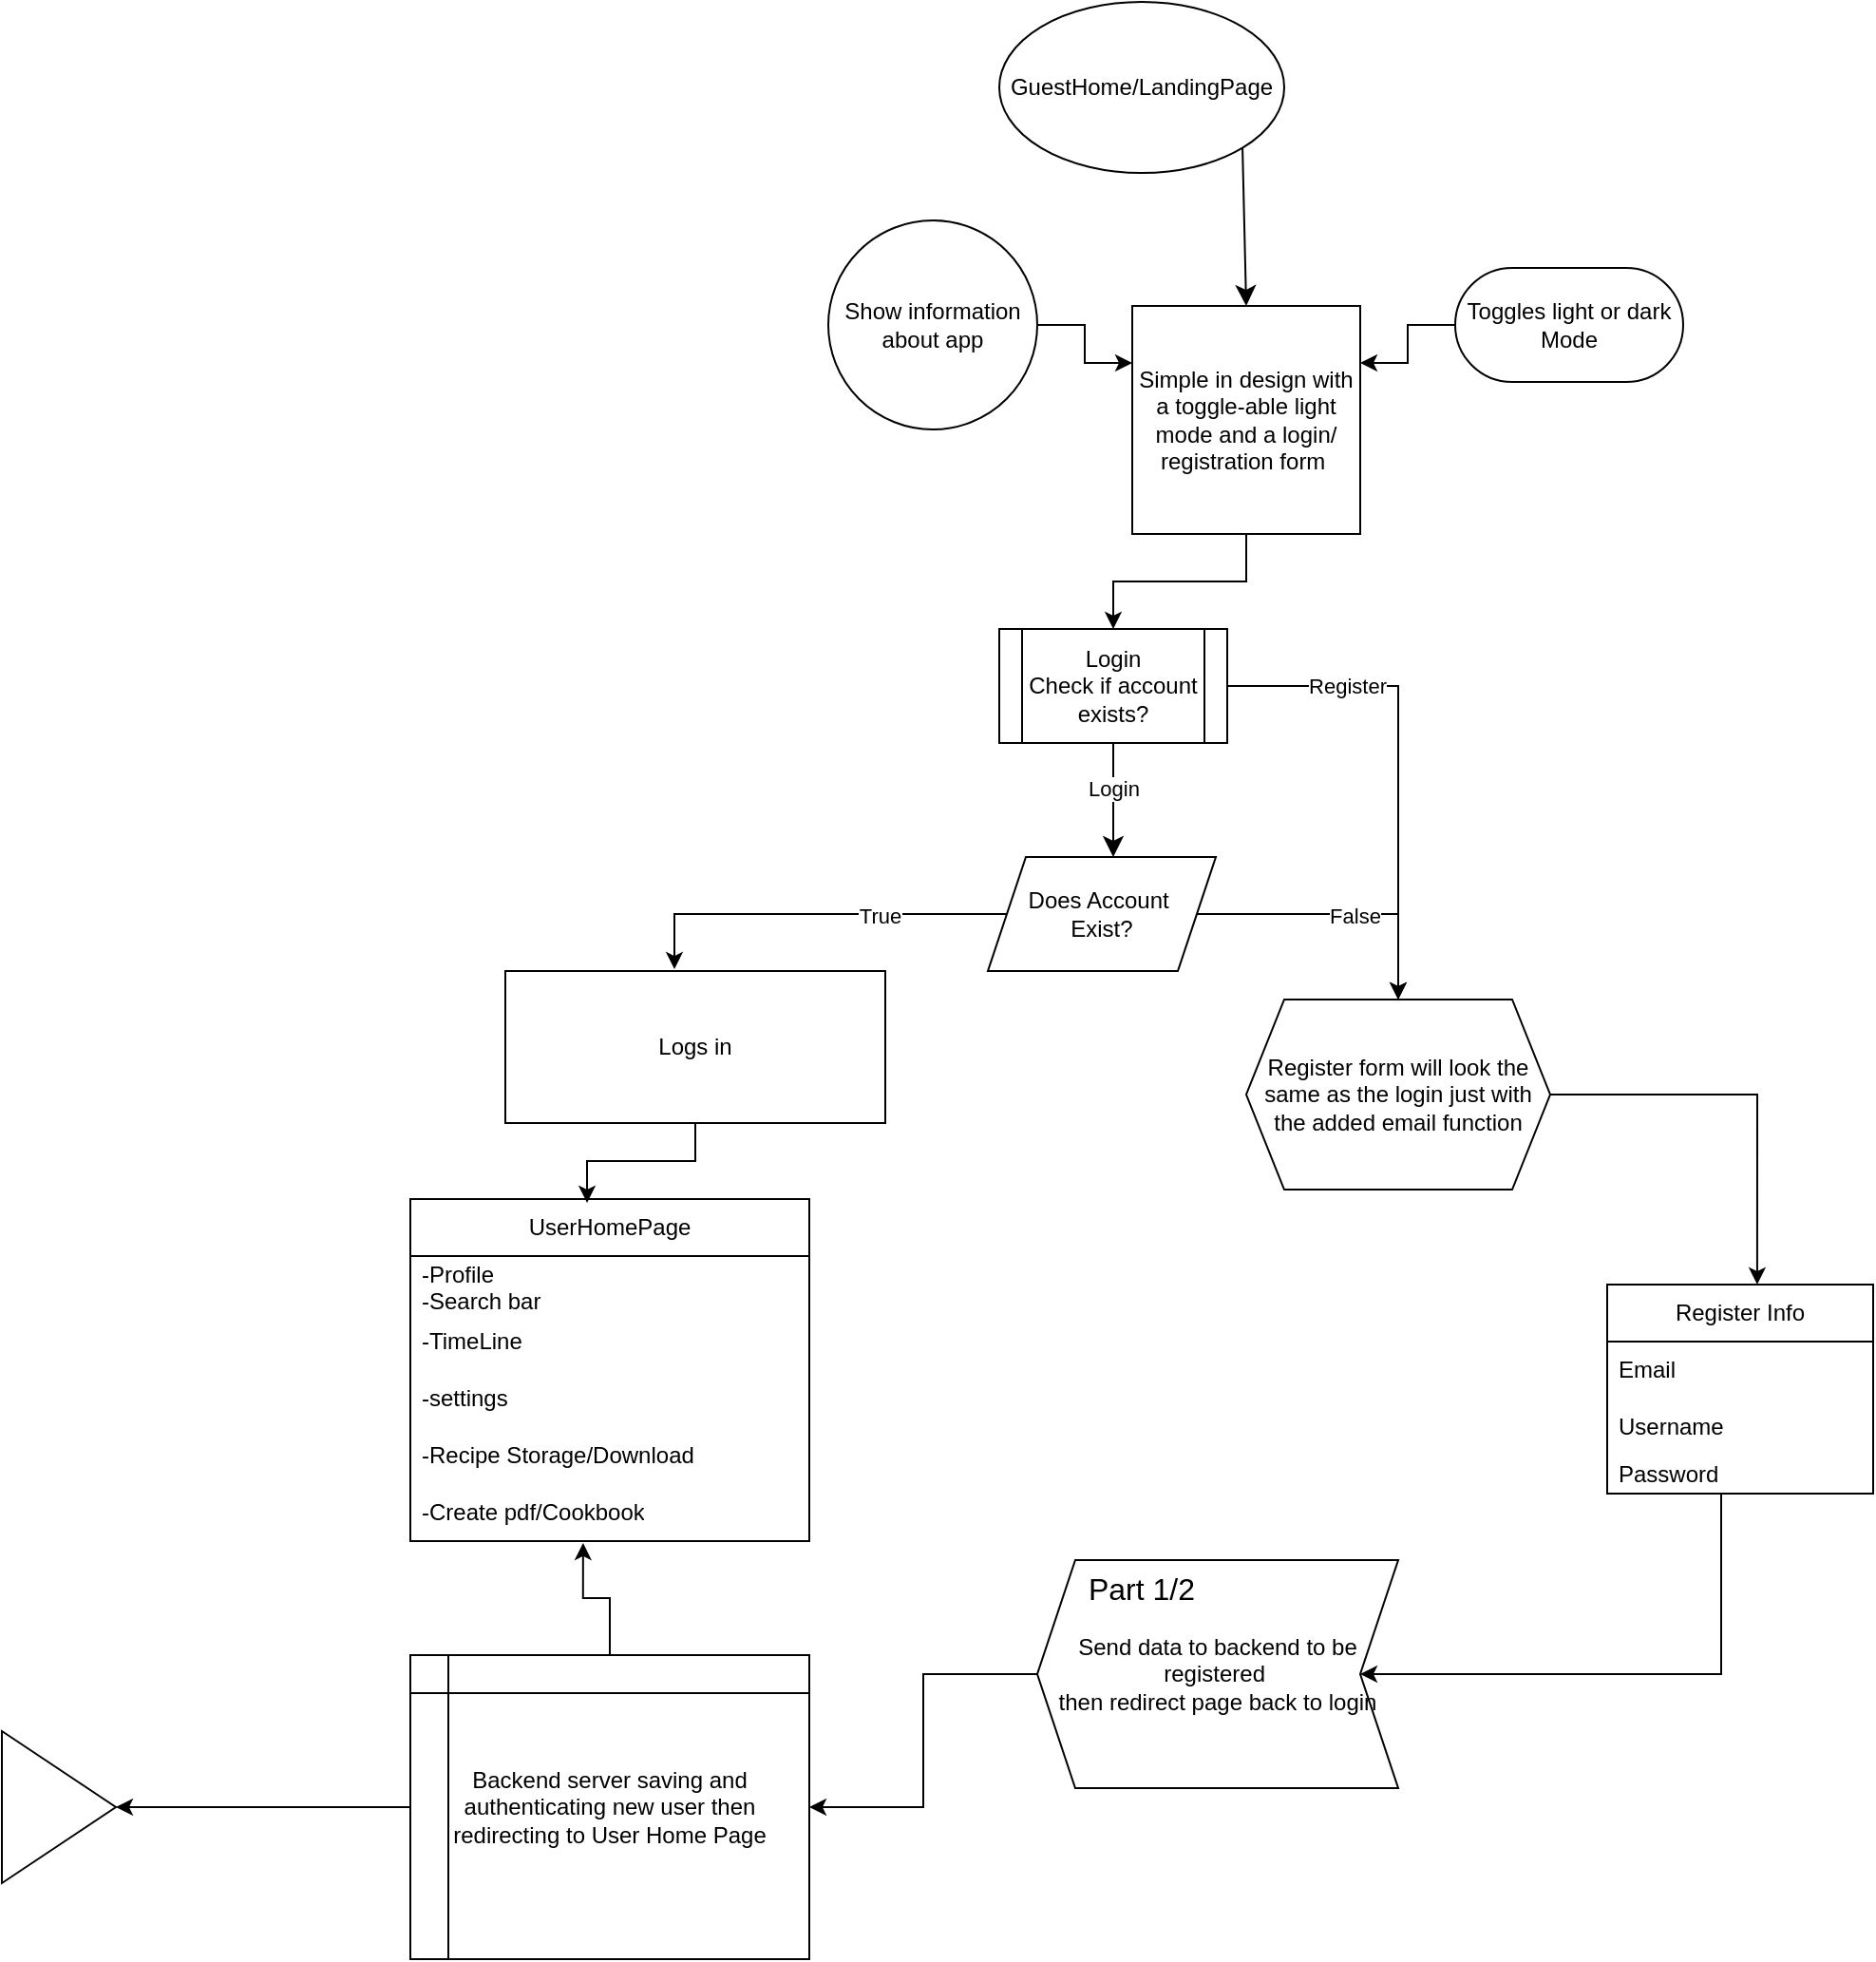<mxfile version="26.0.9">
  <diagram id="C5RBs43oDa-KdzZeNtuy" name="Page-1">
    <mxGraphModel dx="1781" dy="608" grid="1" gridSize="10" guides="1" tooltips="1" connect="1" arrows="1" fold="1" page="1" pageScale="1" pageWidth="827" pageHeight="1169" math="0" shadow="0">
      <root>
        <mxCell id="WIyWlLk6GJQsqaUBKTNV-0" />
        <mxCell id="WIyWlLk6GJQsqaUBKTNV-1" parent="WIyWlLk6GJQsqaUBKTNV-0" />
        <mxCell id="yd8T2iFx35O8DrpGIfBC-0" value="GuestHome/LandingPage" style="ellipse;whiteSpace=wrap;html=1;align=center;newEdgeStyle={&quot;edgeStyle&quot;:&quot;entityRelationEdgeStyle&quot;,&quot;startArrow&quot;:&quot;none&quot;,&quot;endArrow&quot;:&quot;none&quot;,&quot;segment&quot;:10,&quot;curved&quot;:1,&quot;sourcePerimeterSpacing&quot;:0,&quot;targetPerimeterSpacing&quot;:0};treeFolding=1;treeMoving=1;" parent="WIyWlLk6GJQsqaUBKTNV-1" vertex="1">
          <mxGeometry x="180" y="10" width="150" height="90" as="geometry" />
        </mxCell>
        <mxCell id="Csb0ddg03DipR_3-16nn-6" value="" style="edgeStyle=orthogonalEdgeStyle;rounded=0;orthogonalLoop=1;jettySize=auto;html=1;" parent="WIyWlLk6GJQsqaUBKTNV-1" source="yd8T2iFx35O8DrpGIfBC-1" target="Csb0ddg03DipR_3-16nn-5" edge="1">
          <mxGeometry relative="1" as="geometry" />
        </mxCell>
        <mxCell id="yd8T2iFx35O8DrpGIfBC-1" value="Simple in design with a toggle-able light mode and a login/ registration form&amp;nbsp;" style="whiteSpace=wrap;html=1;aspect=fixed;" parent="WIyWlLk6GJQsqaUBKTNV-1" vertex="1">
          <mxGeometry x="250" y="170" width="120" height="120" as="geometry" />
        </mxCell>
        <mxCell id="yd8T2iFx35O8DrpGIfBC-2" value="" style="endArrow=classic;html=1;rounded=0;fontSize=12;startSize=8;endSize=8;curved=1;exitX=1;exitY=1;exitDx=0;exitDy=0;entryX=0.5;entryY=0;entryDx=0;entryDy=0;" parent="WIyWlLk6GJQsqaUBKTNV-1" source="yd8T2iFx35O8DrpGIfBC-0" target="yd8T2iFx35O8DrpGIfBC-1" edge="1">
          <mxGeometry width="50" height="50" relative="1" as="geometry">
            <mxPoint x="489" y="140" as="sourcePoint" />
            <mxPoint x="539" y="90" as="targetPoint" />
          </mxGeometry>
        </mxCell>
        <mxCell id="Csb0ddg03DipR_3-16nn-4" style="edgeStyle=orthogonalEdgeStyle;rounded=0;orthogonalLoop=1;jettySize=auto;html=1;entryX=1;entryY=0.25;entryDx=0;entryDy=0;" parent="WIyWlLk6GJQsqaUBKTNV-1" source="yd8T2iFx35O8DrpGIfBC-12" target="yd8T2iFx35O8DrpGIfBC-1" edge="1">
          <mxGeometry relative="1" as="geometry" />
        </mxCell>
        <mxCell id="yd8T2iFx35O8DrpGIfBC-12" value="Toggles light or dark Mode" style="rounded=1;whiteSpace=wrap;html=1;arcSize=50;" parent="WIyWlLk6GJQsqaUBKTNV-1" vertex="1">
          <mxGeometry x="420" y="150" width="120" height="60" as="geometry" />
        </mxCell>
        <mxCell id="yd8T2iFx35O8DrpGIfBC-23" style="edgeStyle=none;curved=1;rounded=0;orthogonalLoop=1;jettySize=auto;html=1;entryX=0.5;entryY=0;entryDx=0;entryDy=0;fontSize=12;startSize=8;endSize=8;" parent="WIyWlLk6GJQsqaUBKTNV-1" edge="1">
          <mxGeometry relative="1" as="geometry">
            <mxPoint x="240" y="400" as="sourcePoint" />
            <mxPoint x="240" y="460" as="targetPoint" />
          </mxGeometry>
        </mxCell>
        <mxCell id="Csb0ddg03DipR_3-16nn-15" value="Login" style="edgeLabel;html=1;align=center;verticalAlign=middle;resizable=0;points=[];" parent="yd8T2iFx35O8DrpGIfBC-23" vertex="1" connectable="0">
          <mxGeometry x="-0.2" relative="1" as="geometry">
            <mxPoint as="offset" />
          </mxGeometry>
        </mxCell>
        <mxCell id="Csb0ddg03DipR_3-16nn-12" value="" style="edgeStyle=orthogonalEdgeStyle;rounded=0;orthogonalLoop=1;jettySize=auto;html=1;entryX=0.5;entryY=0;entryDx=0;entryDy=0;" parent="WIyWlLk6GJQsqaUBKTNV-1" source="yd8T2iFx35O8DrpGIfBC-22" target="Csb0ddg03DipR_3-16nn-21" edge="1">
          <mxGeometry relative="1" as="geometry">
            <mxPoint x="390" y="525" as="targetPoint" />
          </mxGeometry>
        </mxCell>
        <mxCell id="Csb0ddg03DipR_3-16nn-13" value="False" style="edgeLabel;html=1;align=center;verticalAlign=middle;resizable=0;points=[];" parent="Csb0ddg03DipR_3-16nn-12" vertex="1" connectable="0">
          <mxGeometry x="0.092" y="-1" relative="1" as="geometry">
            <mxPoint as="offset" />
          </mxGeometry>
        </mxCell>
        <mxCell id="yd8T2iFx35O8DrpGIfBC-22" value="Does Account&amp;nbsp;&lt;div&gt;Exist?&lt;/div&gt;" style="shape=parallelogram;perimeter=parallelogramPerimeter;whiteSpace=wrap;html=1;fixedSize=1;" parent="WIyWlLk6GJQsqaUBKTNV-1" vertex="1">
          <mxGeometry x="174" y="460" width="120" height="60" as="geometry" />
        </mxCell>
        <mxCell id="Csb0ddg03DipR_3-16nn-23" style="edgeStyle=orthogonalEdgeStyle;rounded=0;orthogonalLoop=1;jettySize=auto;html=1;entryX=0;entryY=0.5;entryDx=0;entryDy=0;" parent="WIyWlLk6GJQsqaUBKTNV-1" source="yd8T2iFx35O8DrpGIfBC-36" target="yd8T2iFx35O8DrpGIfBC-40" edge="1">
          <mxGeometry relative="1" as="geometry">
            <Array as="points">
              <mxPoint x="560" y="890" />
            </Array>
          </mxGeometry>
        </mxCell>
        <mxCell id="yd8T2iFx35O8DrpGIfBC-36" value="Register Info" style="swimlane;fontStyle=0;childLayout=stackLayout;horizontal=1;startSize=30;horizontalStack=0;resizeParent=1;resizeParentMax=0;resizeLast=0;collapsible=1;marginBottom=0;whiteSpace=wrap;html=1;" parent="WIyWlLk6GJQsqaUBKTNV-1" vertex="1">
          <mxGeometry x="500" y="685" width="140" height="110" as="geometry" />
        </mxCell>
        <mxCell id="yd8T2iFx35O8DrpGIfBC-37" value="Email" style="text;strokeColor=none;fillColor=none;align=left;verticalAlign=middle;spacingLeft=4;spacingRight=4;overflow=hidden;points=[[0,0.5],[1,0.5]];portConstraint=eastwest;rotatable=0;whiteSpace=wrap;html=1;" parent="yd8T2iFx35O8DrpGIfBC-36" vertex="1">
          <mxGeometry y="30" width="140" height="30" as="geometry" />
        </mxCell>
        <mxCell id="yd8T2iFx35O8DrpGIfBC-38" value="Username" style="text;strokeColor=none;fillColor=none;align=left;verticalAlign=middle;spacingLeft=4;spacingRight=4;overflow=hidden;points=[[0,0.5],[1,0.5]];portConstraint=eastwest;rotatable=0;whiteSpace=wrap;html=1;" parent="yd8T2iFx35O8DrpGIfBC-36" vertex="1">
          <mxGeometry y="60" width="140" height="30" as="geometry" />
        </mxCell>
        <mxCell id="yd8T2iFx35O8DrpGIfBC-39" value="Password" style="text;strokeColor=none;fillColor=none;align=left;verticalAlign=middle;spacingLeft=4;spacingRight=4;overflow=hidden;points=[[0,0.5],[1,0.5]];portConstraint=eastwest;rotatable=0;whiteSpace=wrap;html=1;" parent="yd8T2iFx35O8DrpGIfBC-36" vertex="1">
          <mxGeometry y="90" width="140" height="20" as="geometry" />
        </mxCell>
        <mxCell id="Csb0ddg03DipR_3-16nn-26" style="edgeStyle=orthogonalEdgeStyle;rounded=0;orthogonalLoop=1;jettySize=auto;html=1;entryX=1;entryY=0.5;entryDx=0;entryDy=0;" parent="WIyWlLk6GJQsqaUBKTNV-1" source="yd8T2iFx35O8DrpGIfBC-40" target="Csb0ddg03DipR_3-16nn-25" edge="1">
          <mxGeometry relative="1" as="geometry" />
        </mxCell>
        <mxCell id="yd8T2iFx35O8DrpGIfBC-40" value="Send data to backend to be registered&amp;nbsp;&lt;div&gt;then redirect page back to login&lt;/div&gt;" style="shape=step;perimeter=stepPerimeter;whiteSpace=wrap;html=1;fixedSize=1;size=20;direction=west;" parent="WIyWlLk6GJQsqaUBKTNV-1" vertex="1">
          <mxGeometry x="200" y="830" width="190" height="120" as="geometry" />
        </mxCell>
        <mxCell id="yd8T2iFx35O8DrpGIfBC-47" value="Part 1/2" style="text;strokeColor=none;fillColor=none;html=1;align=center;verticalAlign=middle;whiteSpace=wrap;rounded=0;fontSize=16;" parent="WIyWlLk6GJQsqaUBKTNV-1" vertex="1">
          <mxGeometry x="225" y="830" width="60" height="30" as="geometry" />
        </mxCell>
        <mxCell id="yd8T2iFx35O8DrpGIfBC-50" value="Logs in" style="rounded=0;whiteSpace=wrap;html=1;" parent="WIyWlLk6GJQsqaUBKTNV-1" vertex="1">
          <mxGeometry x="-80" y="520" width="200" height="80" as="geometry" />
        </mxCell>
        <mxCell id="yd8T2iFx35O8DrpGIfBC-51" value="UserHomePage" style="swimlane;fontStyle=0;childLayout=stackLayout;horizontal=1;startSize=30;horizontalStack=0;resizeParent=1;resizeParentMax=0;resizeLast=0;collapsible=1;marginBottom=0;whiteSpace=wrap;html=1;" parent="WIyWlLk6GJQsqaUBKTNV-1" vertex="1">
          <mxGeometry x="-130" y="640" width="210" height="180" as="geometry" />
        </mxCell>
        <mxCell id="yd8T2iFx35O8DrpGIfBC-52" value="-Profile&lt;div&gt;-Search bar&lt;/div&gt;" style="text;strokeColor=none;fillColor=none;align=left;verticalAlign=middle;spacingLeft=4;spacingRight=4;overflow=hidden;points=[[0,0.5],[1,0.5]];portConstraint=eastwest;rotatable=0;whiteSpace=wrap;html=1;" parent="yd8T2iFx35O8DrpGIfBC-51" vertex="1">
          <mxGeometry y="30" width="210" height="30" as="geometry" />
        </mxCell>
        <mxCell id="yd8T2iFx35O8DrpGIfBC-53" value="-TimeLine" style="text;strokeColor=none;fillColor=none;align=left;verticalAlign=middle;spacingLeft=4;spacingRight=4;overflow=hidden;points=[[0,0.5],[1,0.5]];portConstraint=eastwest;rotatable=0;whiteSpace=wrap;html=1;" parent="yd8T2iFx35O8DrpGIfBC-51" vertex="1">
          <mxGeometry y="60" width="210" height="30" as="geometry" />
        </mxCell>
        <mxCell id="yd8T2iFx35O8DrpGIfBC-54" value="-settings" style="text;strokeColor=none;fillColor=none;align=left;verticalAlign=middle;spacingLeft=4;spacingRight=4;overflow=hidden;points=[[0,0.5],[1,0.5]];portConstraint=eastwest;rotatable=0;whiteSpace=wrap;html=1;" parent="yd8T2iFx35O8DrpGIfBC-51" vertex="1">
          <mxGeometry y="90" width="210" height="30" as="geometry" />
        </mxCell>
        <mxCell id="yd8T2iFx35O8DrpGIfBC-56" value="-Recipe Storage/Download" style="text;strokeColor=none;fillColor=none;align=left;verticalAlign=middle;spacingLeft=4;spacingRight=4;overflow=hidden;points=[[0,0.5],[1,0.5]];portConstraint=eastwest;rotatable=0;whiteSpace=wrap;html=1;" parent="yd8T2iFx35O8DrpGIfBC-51" vertex="1">
          <mxGeometry y="120" width="210" height="30" as="geometry" />
        </mxCell>
        <mxCell id="yd8T2iFx35O8DrpGIfBC-57" value="-Create pdf/Cookbook" style="text;strokeColor=none;fillColor=none;align=left;verticalAlign=middle;spacingLeft=4;spacingRight=4;overflow=hidden;points=[[0,0.5],[1,0.5]];portConstraint=eastwest;rotatable=0;whiteSpace=wrap;html=1;" parent="yd8T2iFx35O8DrpGIfBC-51" vertex="1">
          <mxGeometry y="150" width="210" height="30" as="geometry" />
        </mxCell>
        <mxCell id="Csb0ddg03DipR_3-16nn-3" style="edgeStyle=orthogonalEdgeStyle;rounded=0;orthogonalLoop=1;jettySize=auto;html=1;entryX=0;entryY=0.25;entryDx=0;entryDy=0;" parent="WIyWlLk6GJQsqaUBKTNV-1" source="Csb0ddg03DipR_3-16nn-2" target="yd8T2iFx35O8DrpGIfBC-1" edge="1">
          <mxGeometry relative="1" as="geometry" />
        </mxCell>
        <mxCell id="Csb0ddg03DipR_3-16nn-2" value="Show information about app" style="ellipse;whiteSpace=wrap;html=1;aspect=fixed;" parent="WIyWlLk6GJQsqaUBKTNV-1" vertex="1">
          <mxGeometry x="90" y="125" width="110" height="110" as="geometry" />
        </mxCell>
        <mxCell id="Csb0ddg03DipR_3-16nn-14" style="edgeStyle=orthogonalEdgeStyle;rounded=0;orthogonalLoop=1;jettySize=auto;html=1;entryX=0.5;entryY=0;entryDx=0;entryDy=0;" parent="WIyWlLk6GJQsqaUBKTNV-1" source="Csb0ddg03DipR_3-16nn-5" target="Csb0ddg03DipR_3-16nn-21" edge="1">
          <mxGeometry relative="1" as="geometry">
            <mxPoint x="390" y="525" as="targetPoint" />
          </mxGeometry>
        </mxCell>
        <mxCell id="Csb0ddg03DipR_3-16nn-17" value="Register" style="edgeLabel;html=1;align=center;verticalAlign=middle;resizable=0;points=[];" parent="Csb0ddg03DipR_3-16nn-14" vertex="1" connectable="0">
          <mxGeometry x="-0.429" y="1" relative="1" as="geometry">
            <mxPoint x="-10" y="1" as="offset" />
          </mxGeometry>
        </mxCell>
        <mxCell id="Csb0ddg03DipR_3-16nn-5" value="Login&lt;div&gt;Check if account exists?&lt;/div&gt;" style="shape=process;whiteSpace=wrap;html=1;backgroundOutline=1;" parent="WIyWlLk6GJQsqaUBKTNV-1" vertex="1">
          <mxGeometry x="180" y="340" width="120" height="60" as="geometry" />
        </mxCell>
        <mxCell id="Csb0ddg03DipR_3-16nn-9" style="edgeStyle=orthogonalEdgeStyle;rounded=0;orthogonalLoop=1;jettySize=auto;html=1;entryX=0.443;entryY=0.011;entryDx=0;entryDy=0;entryPerimeter=0;" parent="WIyWlLk6GJQsqaUBKTNV-1" source="yd8T2iFx35O8DrpGIfBC-50" target="yd8T2iFx35O8DrpGIfBC-51" edge="1">
          <mxGeometry relative="1" as="geometry" />
        </mxCell>
        <mxCell id="Csb0ddg03DipR_3-16nn-10" style="edgeStyle=orthogonalEdgeStyle;rounded=0;orthogonalLoop=1;jettySize=auto;html=1;entryX=0.445;entryY=-0.012;entryDx=0;entryDy=0;entryPerimeter=0;" parent="WIyWlLk6GJQsqaUBKTNV-1" source="yd8T2iFx35O8DrpGIfBC-22" target="yd8T2iFx35O8DrpGIfBC-50" edge="1">
          <mxGeometry relative="1" as="geometry" />
        </mxCell>
        <mxCell id="Csb0ddg03DipR_3-16nn-11" value="True" style="edgeLabel;html=1;align=center;verticalAlign=middle;resizable=0;points=[];" parent="Csb0ddg03DipR_3-16nn-10" vertex="1" connectable="0">
          <mxGeometry x="-0.343" y="1" relative="1" as="geometry">
            <mxPoint as="offset" />
          </mxGeometry>
        </mxCell>
        <mxCell id="Csb0ddg03DipR_3-16nn-21" value="Register form will look the same as the login just with the added email function" style="shape=hexagon;perimeter=hexagonPerimeter2;whiteSpace=wrap;html=1;fixedSize=1;" parent="WIyWlLk6GJQsqaUBKTNV-1" vertex="1">
          <mxGeometry x="310" y="535" width="160" height="100" as="geometry" />
        </mxCell>
        <mxCell id="Csb0ddg03DipR_3-16nn-24" style="edgeStyle=orthogonalEdgeStyle;rounded=0;orthogonalLoop=1;jettySize=auto;html=1;entryX=0.564;entryY=0;entryDx=0;entryDy=0;entryPerimeter=0;" parent="WIyWlLk6GJQsqaUBKTNV-1" source="Csb0ddg03DipR_3-16nn-21" target="yd8T2iFx35O8DrpGIfBC-36" edge="1">
          <mxGeometry relative="1" as="geometry" />
        </mxCell>
        <mxCell id="Csb0ddg03DipR_3-16nn-30" value="" style="edgeStyle=orthogonalEdgeStyle;rounded=0;orthogonalLoop=1;jettySize=auto;html=1;" parent="WIyWlLk6GJQsqaUBKTNV-1" source="Csb0ddg03DipR_3-16nn-25" target="Csb0ddg03DipR_3-16nn-29" edge="1">
          <mxGeometry relative="1" as="geometry" />
        </mxCell>
        <mxCell id="Csb0ddg03DipR_3-16nn-25" value="Backend server saving and authenticating new user then redirecting to User Home Page" style="shape=internalStorage;whiteSpace=wrap;html=1;backgroundOutline=1;" parent="WIyWlLk6GJQsqaUBKTNV-1" vertex="1">
          <mxGeometry x="-130" y="880" width="210" height="160" as="geometry" />
        </mxCell>
        <mxCell id="Csb0ddg03DipR_3-16nn-29" value="" style="triangle;whiteSpace=wrap;html=1;direction=east;" parent="WIyWlLk6GJQsqaUBKTNV-1" vertex="1">
          <mxGeometry x="-345" y="920" width="60" height="80" as="geometry" />
        </mxCell>
        <mxCell id="HIjp7t80XlU9SJvc0vVx-2" style="edgeStyle=orthogonalEdgeStyle;rounded=0;orthogonalLoop=1;jettySize=auto;html=1;entryX=0.433;entryY=1.033;entryDx=0;entryDy=0;entryPerimeter=0;" edge="1" parent="WIyWlLk6GJQsqaUBKTNV-1" source="Csb0ddg03DipR_3-16nn-25" target="yd8T2iFx35O8DrpGIfBC-57">
          <mxGeometry relative="1" as="geometry" />
        </mxCell>
      </root>
    </mxGraphModel>
  </diagram>
</mxfile>
